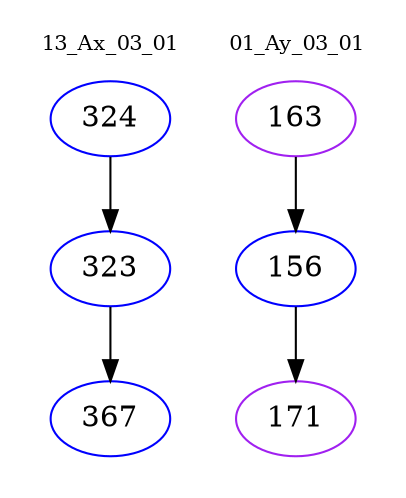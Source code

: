 digraph{
subgraph cluster_0 {
color = white
label = "13_Ax_03_01";
fontsize=10;
T0_324 [label="324", color="blue"]
T0_324 -> T0_323 [color="black"]
T0_323 [label="323", color="blue"]
T0_323 -> T0_367 [color="black"]
T0_367 [label="367", color="blue"]
}
subgraph cluster_1 {
color = white
label = "01_Ay_03_01";
fontsize=10;
T1_163 [label="163", color="purple"]
T1_163 -> T1_156 [color="black"]
T1_156 [label="156", color="blue"]
T1_156 -> T1_171 [color="black"]
T1_171 [label="171", color="purple"]
}
}
